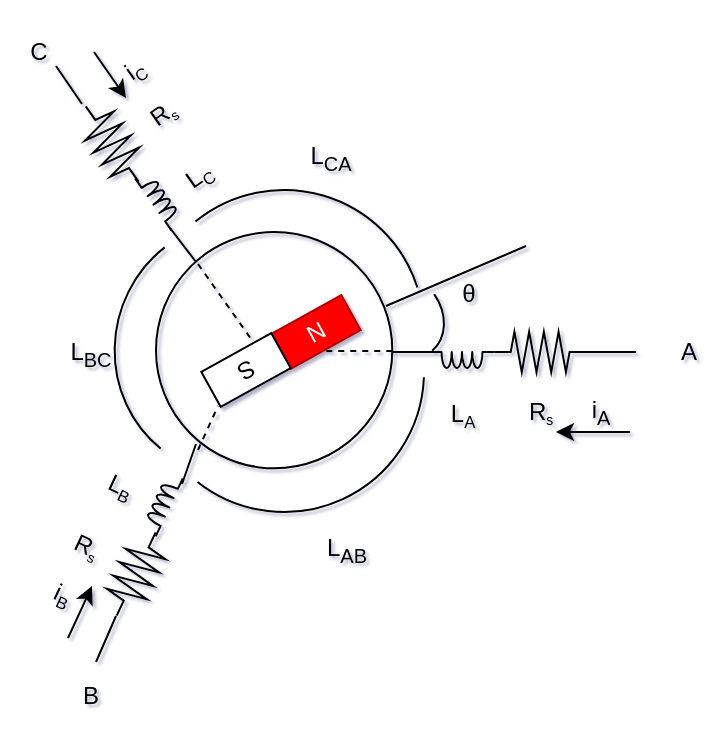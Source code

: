 <mxfile version="26.0.14" pages="4">
  <diagram name="Park 变换等效" id="zyt6ciu9m087F2HnFS1-">
    <mxGraphModel dx="954" dy="558" grid="0" gridSize="10" guides="1" tooltips="1" connect="1" arrows="1" fold="1" page="1" pageScale="1" pageWidth="1169" pageHeight="827" math="0" shadow="1">
      <root>
        <mxCell id="0" />
        <mxCell id="1" parent="0" />
        <mxCell id="AHRMzwFQ7VdDUi4KUTGy-67" value="" style="endArrow=none;dashed=1;html=1;rounded=0;" parent="1" edge="1">
          <mxGeometry width="50" height="50" relative="1" as="geometry">
            <mxPoint x="358.15" y="252.5" as="sourcePoint" />
            <mxPoint x="398.15" y="252.5" as="targetPoint" />
          </mxGeometry>
        </mxCell>
        <mxCell id="AHRMzwFQ7VdDUi4KUTGy-7" value="" style="ellipse;whiteSpace=wrap;html=1;aspect=fixed;fillColor=none;rotation=-270;" parent="1" vertex="1">
          <mxGeometry x="278.998" y="193" width="118.15" height="118.15" as="geometry" />
        </mxCell>
        <mxCell id="AHRMzwFQ7VdDUi4KUTGy-4" value="" style="group;rotation=-210;" parent="1" vertex="1" connectable="0">
          <mxGeometry x="299.998" y="242" width="80.343" height="21.695" as="geometry" />
        </mxCell>
        <mxCell id="AHRMzwFQ7VdDUi4KUTGy-5" value="N" style="rounded=0;whiteSpace=wrap;html=1;fillColor=#FF0000;fontColor=#ffffff;strokeColor=#B20000;rotation=-569;" parent="AHRMzwFQ7VdDUi4KUTGy-4" vertex="1">
          <mxGeometry x="39" y="-9" width="40" height="20" as="geometry" />
        </mxCell>
        <mxCell id="AHRMzwFQ7VdDUi4KUTGy-6" value="S" style="rounded=0;whiteSpace=wrap;html=1;rotation=-569;" parent="AHRMzwFQ7VdDUi4KUTGy-4" vertex="1">
          <mxGeometry x="4" y="10" width="40" height="20" as="geometry" />
        </mxCell>
        <mxCell id="AHRMzwFQ7VdDUi4KUTGy-68" value="" style="endArrow=none;dashed=1;html=1;rounded=0;" parent="AHRMzwFQ7VdDUi4KUTGy-4" edge="1">
          <mxGeometry width="50" height="50" relative="1" as="geometry">
            <mxPoint x="0.002" y="60" as="sourcePoint" />
            <mxPoint x="10.002" y="38" as="targetPoint" />
          </mxGeometry>
        </mxCell>
        <mxCell id="AHRMzwFQ7VdDUi4KUTGy-14" value="" style="group;rotation=-270;" parent="1" vertex="1" connectable="0">
          <mxGeometry x="427.998" y="212" width="60.17" height="121.85" as="geometry" />
        </mxCell>
        <mxCell id="AHRMzwFQ7VdDUi4KUTGy-9" value="" style="endArrow=none;html=1;rounded=0;" parent="AHRMzwFQ7VdDUi4KUTGy-14" edge="1">
          <mxGeometry width="50" height="50" relative="1" as="geometry">
            <mxPoint x="-31" y="41" as="sourcePoint" />
            <mxPoint x="-9" y="41" as="targetPoint" />
          </mxGeometry>
        </mxCell>
        <mxCell id="AHRMzwFQ7VdDUi4KUTGy-11" value="" style="pointerEvents=1;verticalLabelPosition=bottom;shadow=0;dashed=0;align=center;html=1;verticalAlign=top;shape=mxgraph.electrical.inductors.inductor_3;direction=south;rotation=-270;" parent="AHRMzwFQ7VdDUi4KUTGy-14" vertex="1">
          <mxGeometry y="29" width="8" height="32" as="geometry" />
        </mxCell>
        <mxCell id="AHRMzwFQ7VdDUi4KUTGy-12" value="" style="pointerEvents=1;verticalLabelPosition=bottom;shadow=0;dashed=0;align=center;html=1;verticalAlign=top;shape=mxgraph.electrical.resistors.resistor_2;direction=south;rotation=-270;" parent="AHRMzwFQ7VdDUi4KUTGy-14" vertex="1">
          <mxGeometry x="33" y="18" width="20.17" height="46" as="geometry" />
        </mxCell>
        <mxCell id="AHRMzwFQ7VdDUi4KUTGy-13" value="" style="endArrow=none;html=1;rounded=0;" parent="AHRMzwFQ7VdDUi4KUTGy-14" edge="1">
          <mxGeometry width="50" height="50" relative="1" as="geometry">
            <mxPoint x="66" y="41" as="sourcePoint" />
            <mxPoint x="91" y="41" as="targetPoint" />
          </mxGeometry>
        </mxCell>
        <mxCell id="AHRMzwFQ7VdDUi4KUTGy-15" value="R&lt;span style=&quot;font-size: 8.333px;&quot;&gt;&lt;sub&gt;s&lt;/sub&gt;&lt;/span&gt;" style="text;html=1;align=center;verticalAlign=middle;resizable=0;points=[];autosize=1;strokeColor=none;fillColor=none;rotation=0;" parent="AHRMzwFQ7VdDUi4KUTGy-14" vertex="1">
          <mxGeometry x="23" y="56" width="40" height="30" as="geometry" />
        </mxCell>
        <mxCell id="AHRMzwFQ7VdDUi4KUTGy-16" value="L&lt;span style=&quot;font-size: 10px;&quot;&gt;&lt;sub&gt;A&lt;/sub&gt;&lt;/span&gt;" style="text;html=1;align=center;verticalAlign=middle;resizable=0;points=[];autosize=1;strokeColor=none;fillColor=none;rotation=0;" parent="AHRMzwFQ7VdDUi4KUTGy-14" vertex="1">
          <mxGeometry x="-16" y="57" width="40" height="30" as="geometry" />
        </mxCell>
        <mxCell id="AHRMzwFQ7VdDUi4KUTGy-24" value="i&lt;sub&gt;A&lt;/sub&gt;" style="text;html=1;align=center;verticalAlign=middle;resizable=0;points=[];autosize=1;strokeColor=none;fillColor=none;rotation=0;" parent="AHRMzwFQ7VdDUi4KUTGy-14" vertex="1">
          <mxGeometry x="58" y="56" width="30" height="30" as="geometry" />
        </mxCell>
        <mxCell id="AHRMzwFQ7VdDUi4KUTGy-38" value="" style="endArrow=classic;html=1;rounded=0;" parent="AHRMzwFQ7VdDUi4KUTGy-14" edge="1">
          <mxGeometry width="50" height="50" relative="1" as="geometry">
            <mxPoint x="88" y="81" as="sourcePoint" />
            <mxPoint x="51" y="81" as="targetPoint" />
          </mxGeometry>
        </mxCell>
        <mxCell id="AHRMzwFQ7VdDUi4KUTGy-25" value="" style="group;rotation=-155;" parent="1" vertex="1" connectable="0">
          <mxGeometry x="223.998" y="288" width="68.09" height="121.85" as="geometry" />
        </mxCell>
        <mxCell id="AHRMzwFQ7VdDUi4KUTGy-26" value="" style="endArrow=none;html=1;rounded=0;" parent="AHRMzwFQ7VdDUi4KUTGy-25" edge="1">
          <mxGeometry width="50" height="50" relative="1" as="geometry">
            <mxPoint x="75" y="11" as="sourcePoint" />
            <mxPoint x="68" y="31" as="targetPoint" />
          </mxGeometry>
        </mxCell>
        <mxCell id="AHRMzwFQ7VdDUi4KUTGy-27" value="" style="pointerEvents=1;verticalLabelPosition=bottom;shadow=0;dashed=0;align=center;html=1;verticalAlign=top;shape=mxgraph.electrical.inductors.inductor_3;direction=south;rotation=-155;" parent="AHRMzwFQ7VdDUi4KUTGy-25" vertex="1">
          <mxGeometry x="54" y="25" width="8" height="32" as="geometry" />
        </mxCell>
        <mxCell id="AHRMzwFQ7VdDUi4KUTGy-28" value="" style="pointerEvents=1;verticalLabelPosition=bottom;shadow=0;dashed=0;align=center;html=1;verticalAlign=top;shape=mxgraph.electrical.resistors.resistor_2;direction=south;rotation=-155;" parent="AHRMzwFQ7VdDUi4KUTGy-25" vertex="1">
          <mxGeometry x="35" y="53" width="20.17" height="46" as="geometry" />
        </mxCell>
        <mxCell id="AHRMzwFQ7VdDUi4KUTGy-29" value="" style="endArrow=none;html=1;rounded=0;" parent="AHRMzwFQ7VdDUi4KUTGy-25" edge="1">
          <mxGeometry width="50" height="50" relative="1" as="geometry">
            <mxPoint x="35" y="97" as="sourcePoint" />
            <mxPoint x="25" y="120" as="targetPoint" />
          </mxGeometry>
        </mxCell>
        <mxCell id="AHRMzwFQ7VdDUi4KUTGy-32" value="i&lt;span style=&quot;font-size: 10px;&quot;&gt;&lt;sub&gt;B&lt;/sub&gt;&lt;/span&gt;" style="text;html=1;align=center;verticalAlign=middle;resizable=0;points=[];autosize=1;strokeColor=none;fillColor=none;rotation=25;" parent="AHRMzwFQ7VdDUi4KUTGy-25" vertex="1">
          <mxGeometry x="-7" y="71" width="30" height="30" as="geometry" />
        </mxCell>
        <mxCell id="AHRMzwFQ7VdDUi4KUTGy-31" value="L&lt;span style=&quot;font-size: 10px;&quot;&gt;&lt;sub&gt;B&lt;/sub&gt;&lt;/span&gt;" style="text;html=1;align=center;verticalAlign=middle;resizable=0;points=[];autosize=1;strokeColor=none;fillColor=none;rotation=25;" parent="AHRMzwFQ7VdDUi4KUTGy-25" vertex="1">
          <mxGeometry x="17" y="17" width="40" height="30" as="geometry" />
        </mxCell>
        <mxCell id="AHRMzwFQ7VdDUi4KUTGy-30" value="R&lt;span style=&quot;font-size: 8.333px;&quot;&gt;&lt;sub&gt;s&lt;/sub&gt;&lt;/span&gt;" style="text;html=1;align=center;verticalAlign=middle;resizable=0;points=[];autosize=1;strokeColor=none;fillColor=none;rotation=25;" parent="AHRMzwFQ7VdDUi4KUTGy-25" vertex="1">
          <mxGeometry y="47" width="40" height="30" as="geometry" />
        </mxCell>
        <mxCell id="AHRMzwFQ7VdDUi4KUTGy-39" value="" style="endArrow=classic;html=1;rounded=0;" parent="AHRMzwFQ7VdDUi4KUTGy-25" edge="1">
          <mxGeometry width="50" height="50" relative="1" as="geometry">
            <mxPoint x="11" y="108" as="sourcePoint" />
            <mxPoint x="23" y="82" as="targetPoint" />
          </mxGeometry>
        </mxCell>
        <mxCell id="AHRMzwFQ7VdDUi4KUTGy-40" value="" style="group;rotation=-395;" parent="1" vertex="1" connectable="0">
          <mxGeometry x="240.998" y="87" width="70" height="121.85" as="geometry" />
        </mxCell>
        <mxCell id="AHRMzwFQ7VdDUi4KUTGy-41" value="" style="endArrow=none;html=1;rounded=0;" parent="AHRMzwFQ7VdDUi4KUTGy-40" edge="1">
          <mxGeometry width="50" height="50" relative="1" as="geometry">
            <mxPoint x="58" y="121" as="sourcePoint" />
            <mxPoint x="45" y="104" as="targetPoint" />
          </mxGeometry>
        </mxCell>
        <mxCell id="AHRMzwFQ7VdDUi4KUTGy-42" value="" style="pointerEvents=1;verticalLabelPosition=bottom;shadow=0;dashed=0;align=center;html=1;verticalAlign=top;shape=mxgraph.electrical.inductors.inductor_3;direction=south;rotation=-395;" parent="AHRMzwFQ7VdDUi4KUTGy-40" vertex="1">
          <mxGeometry x="36" y="74" width="8" height="32" as="geometry" />
        </mxCell>
        <mxCell id="AHRMzwFQ7VdDUi4KUTGy-43" value="" style="pointerEvents=1;verticalLabelPosition=bottom;shadow=0;dashed=0;align=center;html=1;verticalAlign=top;shape=mxgraph.electrical.resistors.resistor_2;direction=south;rotation=-395;" parent="AHRMzwFQ7VdDUi4KUTGy-40" vertex="1">
          <mxGeometry x="6" y="39" width="20.17" height="46" as="geometry" />
        </mxCell>
        <mxCell id="AHRMzwFQ7VdDUi4KUTGy-44" value="" style="endArrow=none;html=1;rounded=0;" parent="AHRMzwFQ7VdDUi4KUTGy-40" edge="1">
          <mxGeometry width="50" height="50" relative="1" as="geometry">
            <mxPoint x="1" y="42" as="sourcePoint" />
            <mxPoint x="-12" y="23" as="targetPoint" />
          </mxGeometry>
        </mxCell>
        <mxCell id="AHRMzwFQ7VdDUi4KUTGy-45" value="i&lt;span style=&quot;font-size: 10px;&quot;&gt;&lt;sub&gt;C&lt;/sub&gt;&lt;/span&gt;" style="text;html=1;align=center;verticalAlign=middle;resizable=0;points=[];autosize=1;strokeColor=none;fillColor=none;rotation=325;" parent="AHRMzwFQ7VdDUi4KUTGy-40" vertex="1">
          <mxGeometry x="12" y="10" width="30" height="30" as="geometry" />
        </mxCell>
        <mxCell id="AHRMzwFQ7VdDUi4KUTGy-46" value="L&lt;span style=&quot;font-size: 10px;&quot;&gt;&lt;sub&gt;C&lt;/sub&gt;&lt;/span&gt;" style="text;html=1;align=center;verticalAlign=middle;resizable=0;points=[];autosize=1;strokeColor=none;fillColor=none;rotation=325;" parent="AHRMzwFQ7VdDUi4KUTGy-40" vertex="1">
          <mxGeometry x="39" y="63" width="40" height="30" as="geometry" />
        </mxCell>
        <mxCell id="AHRMzwFQ7VdDUi4KUTGy-47" value="R&lt;span style=&quot;font-size: 8.333px;&quot;&gt;&lt;sub&gt;s&lt;/sub&gt;&lt;/span&gt;" style="text;html=1;align=center;verticalAlign=middle;resizable=0;points=[];autosize=1;strokeColor=none;fillColor=none;rotation=325;" parent="AHRMzwFQ7VdDUi4KUTGy-40" vertex="1">
          <mxGeometry x="21" y="32" width="40" height="30" as="geometry" />
        </mxCell>
        <mxCell id="AHRMzwFQ7VdDUi4KUTGy-48" value="" style="endArrow=classic;html=1;rounded=0;" parent="AHRMzwFQ7VdDUi4KUTGy-40" edge="1">
          <mxGeometry width="50" height="50" relative="1" as="geometry">
            <mxPoint x="7" y="16" as="sourcePoint" />
            <mxPoint x="23" y="39" as="targetPoint" />
          </mxGeometry>
        </mxCell>
        <mxCell id="AHRMzwFQ7VdDUi4KUTGy-50" value="" style="verticalLabelPosition=bottom;verticalAlign=top;html=1;shape=mxgraph.basic.arc;startAngle=0.641;endAngle=0.951;rotation=-270;" parent="1" vertex="1">
          <mxGeometry x="272.998" y="172" width="140" height="140" as="geometry" />
        </mxCell>
        <mxCell id="AHRMzwFQ7VdDUi4KUTGy-51" value="L&lt;sub&gt;CA&lt;/sub&gt;" style="text;html=1;align=center;verticalAlign=middle;resizable=0;points=[];autosize=1;strokeColor=none;fillColor=none;rotation=0;" parent="1" vertex="1">
          <mxGeometry x="345.998" y="141" width="40" height="30" as="geometry" />
        </mxCell>
        <mxCell id="AHRMzwFQ7VdDUi4KUTGy-52" value="" style="verticalLabelPosition=bottom;verticalAlign=top;html=1;shape=mxgraph.basic.arc;startAngle=0.506;endAngle=0.856;direction=west;rotation=-270;" parent="1" vertex="1">
          <mxGeometry x="272.998" y="193" width="140" height="140" as="geometry" />
        </mxCell>
        <mxCell id="AHRMzwFQ7VdDUi4KUTGy-53" value="L&lt;sub&gt;AB&lt;/sub&gt;" style="text;html=1;align=center;verticalAlign=middle;resizable=0;points=[];autosize=1;strokeColor=none;fillColor=none;rotation=0;" parent="1" vertex="1">
          <mxGeometry x="353.998" y="337" width="40" height="30" as="geometry" />
        </mxCell>
        <mxCell id="AHRMzwFQ7VdDUi4KUTGy-56" value="" style="verticalLabelPosition=bottom;verticalAlign=top;html=1;shape=mxgraph.basic.arc;startAngle=0.564;endAngle=0.856;direction=north;rotation=-255;" parent="1" vertex="1">
          <mxGeometry x="255.998" y="190" width="127" height="122" as="geometry" />
        </mxCell>
        <mxCell id="AHRMzwFQ7VdDUi4KUTGy-57" value="L&lt;sub&gt;BC&lt;/sub&gt;" style="text;html=1;align=center;verticalAlign=middle;resizable=0;points=[];autosize=1;strokeColor=none;fillColor=none;rotation=0;" parent="1" vertex="1">
          <mxGeometry x="225.998" y="239" width="40" height="30" as="geometry" />
        </mxCell>
        <mxCell id="AHRMzwFQ7VdDUi4KUTGy-60" value="" style="endArrow=none;html=1;rounded=0;" parent="1" edge="1">
          <mxGeometry width="50" height="50" relative="1" as="geometry">
            <mxPoint x="394" y="230" as="sourcePoint" />
            <mxPoint x="464" y="200" as="targetPoint" />
          </mxGeometry>
        </mxCell>
        <mxCell id="AHRMzwFQ7VdDUi4KUTGy-61" value="A" style="text;html=1;align=center;verticalAlign=middle;resizable=0;points=[];autosize=1;strokeColor=none;fillColor=none;" parent="1" vertex="1">
          <mxGeometry x="530" y="237.85" width="30" height="30" as="geometry" />
        </mxCell>
        <mxCell id="AHRMzwFQ7VdDUi4KUTGy-62" value="B" style="text;html=1;align=center;verticalAlign=middle;resizable=0;points=[];autosize=1;strokeColor=none;fillColor=none;" parent="1" vertex="1">
          <mxGeometry x="231" y="409.85" width="30" height="30" as="geometry" />
        </mxCell>
        <mxCell id="AHRMzwFQ7VdDUi4KUTGy-63" value="C" style="text;html=1;align=center;verticalAlign=middle;resizable=0;points=[];autosize=1;strokeColor=none;fillColor=none;" parent="1" vertex="1">
          <mxGeometry x="205" y="88" width="30" height="30" as="geometry" />
        </mxCell>
        <mxCell id="AHRMzwFQ7VdDUi4KUTGy-64" value="" style="verticalLabelPosition=bottom;verticalAlign=top;html=1;shape=mxgraph.basic.arc;startAngle=0.786;endAngle=0.01;rotation=135;" parent="1" vertex="1">
          <mxGeometry x="380.34" y="208.85" width="40" height="50" as="geometry" />
        </mxCell>
        <mxCell id="AHRMzwFQ7VdDUi4KUTGy-65" value="θ" style="text;html=1;align=center;verticalAlign=middle;resizable=0;points=[];autosize=1;strokeColor=none;fillColor=none;" parent="1" vertex="1">
          <mxGeometry x="420.34" y="209" width="30" height="30" as="geometry" />
        </mxCell>
        <mxCell id="AHRMzwFQ7VdDUi4KUTGy-66" value="" style="endArrow=none;dashed=1;html=1;rounded=0;entryX=0.25;entryY=1;entryDx=0;entryDy=0;" parent="1" target="AHRMzwFQ7VdDUi4KUTGy-6" edge="1">
          <mxGeometry width="50" height="50" relative="1" as="geometry">
            <mxPoint x="300" y="209" as="sourcePoint" />
            <mxPoint x="330" y="260.15" as="targetPoint" />
          </mxGeometry>
        </mxCell>
      </root>
    </mxGraphModel>
  </diagram>
  <diagram id="nRit39fkX19x2LGWVyS7" name="Clark 变换等效">
    <mxGraphModel dx="954" dy="558" grid="1" gridSize="10" guides="1" tooltips="1" connect="1" arrows="1" fold="1" page="1" pageScale="1" pageWidth="1169" pageHeight="827" math="0" shadow="0">
      <root>
        <mxCell id="0" />
        <mxCell id="1" parent="0" />
        <mxCell id="oewvCl2w5deTHQBmxGJI-50" value="" style="ellipse;whiteSpace=wrap;html=1;aspect=fixed;fillColor=none;dashed=1;" vertex="1" parent="1">
          <mxGeometry x="640" y="125.85" width="160" height="160" as="geometry" />
        </mxCell>
        <mxCell id="oewvCl2w5deTHQBmxGJI-11" value="" style="endArrow=classic;html=1;rounded=0;" edge="1" parent="1">
          <mxGeometry width="50" height="50" relative="1" as="geometry">
            <mxPoint x="280" y="570" as="sourcePoint" />
            <mxPoint x="325" y="520" as="targetPoint" />
          </mxGeometry>
        </mxCell>
        <mxCell id="AiJP3578d_7ATA-n6qzG-1" value="" style="group;rotation=0;" vertex="1" connectable="0" parent="1">
          <mxGeometry x="259.998" y="80" width="70" height="121.85" as="geometry" />
        </mxCell>
        <mxCell id="AiJP3578d_7ATA-n6qzG-2" value="" style="endArrow=none;html=1;rounded=0;" edge="1" parent="AiJP3578d_7ATA-n6qzG-1">
          <mxGeometry width="50" height="50" relative="1" as="geometry">
            <mxPoint x="19" y="123" as="sourcePoint" />
            <mxPoint x="18" y="102" as="targetPoint" />
          </mxGeometry>
        </mxCell>
        <mxCell id="AiJP3578d_7ATA-n6qzG-3" value="" style="pointerEvents=1;verticalLabelPosition=bottom;shadow=0;dashed=0;align=center;html=1;verticalAlign=top;shape=mxgraph.electrical.inductors.inductor_3;direction=south;rotation=0;" vertex="1" parent="AiJP3578d_7ATA-n6qzG-1">
          <mxGeometry x="18" y="72" width="8" height="32" as="geometry" />
        </mxCell>
        <mxCell id="AiJP3578d_7ATA-n6qzG-4" value="" style="pointerEvents=1;verticalLabelPosition=bottom;shadow=0;dashed=0;align=center;html=1;verticalAlign=top;shape=mxgraph.electrical.resistors.resistor_2;direction=south;rotation=0;" vertex="1" parent="AiJP3578d_7ATA-n6qzG-1">
          <mxGeometry x="9" y="28" width="20.17" height="46" as="geometry" />
        </mxCell>
        <mxCell id="AiJP3578d_7ATA-n6qzG-5" value="" style="endArrow=none;html=1;rounded=0;" edge="1" parent="AiJP3578d_7ATA-n6qzG-1">
          <mxGeometry width="50" height="50" relative="1" as="geometry">
            <mxPoint x="19" y="29" as="sourcePoint" />
            <mxPoint x="19" y="6" as="targetPoint" />
          </mxGeometry>
        </mxCell>
        <mxCell id="AiJP3578d_7ATA-n6qzG-6" value="i&lt;span style=&quot;font-size: 10px;&quot;&gt;&lt;sub&gt;q&lt;/sub&gt;&lt;/span&gt;" style="text;html=1;align=center;verticalAlign=middle;resizable=0;points=[];autosize=1;strokeColor=none;fillColor=none;rotation=720;" vertex="1" parent="AiJP3578d_7ATA-n6qzG-1">
          <mxGeometry x="34" y="12" width="30" height="30" as="geometry" />
        </mxCell>
        <mxCell id="AiJP3578d_7ATA-n6qzG-7" value="L&lt;span style=&quot;font-size: 10px;&quot;&gt;&lt;sub&gt;q&lt;/sub&gt;&lt;/span&gt;" style="text;html=1;align=center;verticalAlign=middle;resizable=0;points=[];autosize=1;strokeColor=none;fillColor=none;rotation=720;" vertex="1" parent="AiJP3578d_7ATA-n6qzG-1">
          <mxGeometry x="30" y="74" width="30" height="30" as="geometry" />
        </mxCell>
        <mxCell id="AiJP3578d_7ATA-n6qzG-8" value="R&lt;span style=&quot;font-size: 8.333px;&quot;&gt;&lt;sub&gt;s&lt;/sub&gt;&lt;/span&gt;" style="text;html=1;align=center;verticalAlign=middle;resizable=0;points=[];autosize=1;strokeColor=none;fillColor=none;rotation=720;" vertex="1" parent="AiJP3578d_7ATA-n6qzG-1">
          <mxGeometry x="28" y="38" width="40" height="30" as="geometry" />
        </mxCell>
        <mxCell id="AiJP3578d_7ATA-n6qzG-9" value="" style="endArrow=classic;html=1;rounded=0;" edge="1" parent="AiJP3578d_7ATA-n6qzG-1">
          <mxGeometry width="50" height="50" relative="1" as="geometry">
            <mxPoint x="38" y="8" as="sourcePoint" />
            <mxPoint x="38" y="36" as="targetPoint" />
          </mxGeometry>
        </mxCell>
        <mxCell id="AiJP3578d_7ATA-n6qzG-10" value="" style="ellipse;whiteSpace=wrap;html=1;aspect=fixed;" vertex="1" parent="1">
          <mxGeometry x="239" y="202" width="80" height="80" as="geometry" />
        </mxCell>
        <mxCell id="AiJP3578d_7ATA-n6qzG-11" value="" style="group;rotation=90;" vertex="1" connectable="0" parent="1">
          <mxGeometry x="250.85" y="230.85" width="70.34" height="20" as="geometry" />
        </mxCell>
        <mxCell id="AiJP3578d_7ATA-n6qzG-12" value="N" style="rounded=0;whiteSpace=wrap;html=1;fillColor=#FF0000;fontColor=#ffffff;strokeColor=#B20000;rotation=-269;" vertex="1" parent="AiJP3578d_7ATA-n6qzG-11">
          <mxGeometry x="12.257" y="-16.828" width="35.02" height="18.437" as="geometry" />
        </mxCell>
        <mxCell id="AiJP3578d_7ATA-n6qzG-13" value="S" style="rounded=0;whiteSpace=wrap;html=1;rotation=-269;" vertex="1" parent="AiJP3578d_7ATA-n6qzG-11">
          <mxGeometry x="11.381" y="19.047" width="35.02" height="18.437" as="geometry" />
        </mxCell>
        <mxCell id="AiJP3578d_7ATA-n6qzG-14" value="" style="group;rotation=90;" vertex="1" connectable="0" parent="1">
          <mxGeometry x="346.998" y="196" width="84" height="121.85" as="geometry" />
        </mxCell>
        <mxCell id="AiJP3578d_7ATA-n6qzG-15" value="" style="endArrow=none;html=1;rounded=0;" edge="1" parent="AiJP3578d_7ATA-n6qzG-14">
          <mxGeometry width="50" height="50" relative="1" as="geometry">
            <mxPoint x="-27" y="45" as="sourcePoint" />
            <mxPoint x="-6" y="44" as="targetPoint" />
          </mxGeometry>
        </mxCell>
        <mxCell id="AiJP3578d_7ATA-n6qzG-16" value="" style="pointerEvents=1;verticalLabelPosition=bottom;shadow=0;dashed=0;align=center;html=1;verticalAlign=top;shape=mxgraph.electrical.inductors.inductor_3;direction=south;rotation=90;" vertex="1" parent="AiJP3578d_7ATA-n6qzG-14">
          <mxGeometry x="4" y="32" width="8" height="32" as="geometry" />
        </mxCell>
        <mxCell id="AiJP3578d_7ATA-n6qzG-17" value="" style="pointerEvents=1;verticalLabelPosition=bottom;shadow=0;dashed=0;align=center;html=1;verticalAlign=top;shape=mxgraph.electrical.resistors.resistor_2;direction=south;rotation=90;" vertex="1" parent="AiJP3578d_7ATA-n6qzG-14">
          <mxGeometry x="35" y="22" width="20.17" height="46" as="geometry" />
        </mxCell>
        <mxCell id="AiJP3578d_7ATA-n6qzG-18" value="" style="endArrow=none;html=1;rounded=0;" edge="1" parent="AiJP3578d_7ATA-n6qzG-14">
          <mxGeometry width="50" height="50" relative="1" as="geometry">
            <mxPoint x="66" y="45" as="sourcePoint" />
            <mxPoint x="89" y="45" as="targetPoint" />
          </mxGeometry>
        </mxCell>
        <mxCell id="AiJP3578d_7ATA-n6qzG-19" value="i&lt;span style=&quot;font-size: 10px;&quot;&gt;&lt;sub&gt;d&lt;/sub&gt;&lt;/span&gt;" style="text;html=1;align=center;verticalAlign=middle;resizable=0;points=[];autosize=1;strokeColor=none;fillColor=none;rotation=0;" vertex="1" parent="AiJP3578d_7ATA-n6qzG-14">
          <mxGeometry x="54" y="60" width="30" height="30" as="geometry" />
        </mxCell>
        <mxCell id="AiJP3578d_7ATA-n6qzG-20" value="L&lt;span style=&quot;font-size: 10px;&quot;&gt;&lt;sub&gt;d&lt;/sub&gt;&lt;/span&gt;" style="text;html=1;align=center;verticalAlign=middle;resizable=0;points=[];autosize=1;strokeColor=none;fillColor=none;rotation=0;" vertex="1" parent="AiJP3578d_7ATA-n6qzG-14">
          <mxGeometry x="-7" y="56" width="30" height="30" as="geometry" />
        </mxCell>
        <mxCell id="AiJP3578d_7ATA-n6qzG-21" value="R&lt;span style=&quot;font-size: 8.333px;&quot;&gt;&lt;sub&gt;s&lt;/sub&gt;&lt;/span&gt;" style="text;html=1;align=center;verticalAlign=middle;resizable=0;points=[];autosize=1;strokeColor=none;fillColor=none;rotation=0;" vertex="1" parent="AiJP3578d_7ATA-n6qzG-14">
          <mxGeometry x="23" y="59" width="40" height="30" as="geometry" />
        </mxCell>
        <mxCell id="AiJP3578d_7ATA-n6qzG-22" value="" style="endArrow=classic;html=1;rounded=0;" edge="1" parent="AiJP3578d_7ATA-n6qzG-14">
          <mxGeometry width="50" height="50" relative="1" as="geometry">
            <mxPoint x="65.002" y="61" as="sourcePoint" />
            <mxPoint x="89" y="61" as="targetPoint" />
          </mxGeometry>
        </mxCell>
        <mxCell id="AiJP3578d_7ATA-n6qzG-24" value="d轴" style="text;html=1;align=center;verticalAlign=middle;resizable=0;points=[];autosize=1;strokeColor=none;fillColor=none;" vertex="1" parent="1">
          <mxGeometry x="440" y="227" width="40" height="30" as="geometry" />
        </mxCell>
        <mxCell id="AiJP3578d_7ATA-n6qzG-25" value="q轴" style="text;html=1;align=center;verticalAlign=middle;resizable=0;points=[];autosize=1;strokeColor=none;fillColor=none;" vertex="1" parent="1">
          <mxGeometry x="259" y="50" width="40" height="30" as="geometry" />
        </mxCell>
        <mxCell id="oewvCl2w5deTHQBmxGJI-13" style="edgeStyle=orthogonalEdgeStyle;rounded=0;orthogonalLoop=1;jettySize=auto;html=1;exitX=0;exitY=0.5;exitDx=0;exitDy=0;exitPerimeter=0;entryX=1;entryY=0.5;entryDx=0;entryDy=0;endArrow=none;startFill=0;" edge="1" parent="1" source="oewvCl2w5deTHQBmxGJI-1" target="oewvCl2w5deTHQBmxGJI-12">
          <mxGeometry relative="1" as="geometry" />
        </mxCell>
        <mxCell id="oewvCl2w5deTHQBmxGJI-1" value="" style="pointerEvents=1;verticalLabelPosition=bottom;shadow=0;dashed=0;align=center;html=1;verticalAlign=top;shape=mxgraph.electrical.resistors.resistor_2;" vertex="1" parent="1">
          <mxGeometry x="120" y="450" width="80" height="10" as="geometry" />
        </mxCell>
        <mxCell id="oewvCl2w5deTHQBmxGJI-2" value="R&lt;sub&gt;s&lt;/sub&gt;" style="text;html=1;align=center;verticalAlign=middle;resizable=0;points=[];autosize=1;strokeColor=none;fillColor=none;" vertex="1" parent="1">
          <mxGeometry x="140" y="420" width="40" height="30" as="geometry" />
        </mxCell>
        <mxCell id="oewvCl2w5deTHQBmxGJI-4" value="" style="pointerEvents=1;verticalLabelPosition=bottom;shadow=0;dashed=0;align=center;html=1;verticalAlign=top;shape=mxgraph.electrical.inductors.inductor_5;" vertex="1" parent="1">
          <mxGeometry x="200" y="446" width="100" height="14" as="geometry" />
        </mxCell>
        <mxCell id="oewvCl2w5deTHQBmxGJI-5" value="L&lt;sub&gt;d&lt;/sub&gt;" style="text;html=1;align=center;verticalAlign=middle;resizable=0;points=[];autosize=1;strokeColor=none;fillColor=none;" vertex="1" parent="1">
          <mxGeometry x="230" y="420" width="40" height="30" as="geometry" />
        </mxCell>
        <mxCell id="oewvCl2w5deTHQBmxGJI-6" value="" style="endArrow=classic;html=1;rounded=0;" edge="1" parent="1">
          <mxGeometry width="50" height="50" relative="1" as="geometry">
            <mxPoint x="220" y="480" as="sourcePoint" />
            <mxPoint x="180" y="480" as="targetPoint" />
          </mxGeometry>
        </mxCell>
        <mxCell id="oewvCl2w5deTHQBmxGJI-7" value="&lt;sub&gt;&lt;span style=&quot;font-size: 12px;&quot;&gt;I&lt;/span&gt;d&lt;/sub&gt;" style="text;html=1;align=center;verticalAlign=middle;resizable=0;points=[];autosize=1;strokeColor=none;fillColor=none;" vertex="1" parent="1">
          <mxGeometry x="190" y="480" width="30" height="30" as="geometry" />
        </mxCell>
        <mxCell id="oewvCl2w5deTHQBmxGJI-15" style="edgeStyle=orthogonalEdgeStyle;rounded=0;orthogonalLoop=1;jettySize=auto;html=1;exitX=0.58;exitY=0.135;exitDx=0;exitDy=0;exitPerimeter=0;entryX=1;entryY=0.5;entryDx=0;entryDy=0;endArrow=none;startFill=0;" edge="1" parent="1" source="oewvCl2w5deTHQBmxGJI-8" target="oewvCl2w5deTHQBmxGJI-14">
          <mxGeometry relative="1" as="geometry">
            <Array as="points">
              <mxPoint x="301" y="594" />
            </Array>
          </mxGeometry>
        </mxCell>
        <mxCell id="oewvCl2w5deTHQBmxGJI-8" value="" style="pointerEvents=1;verticalLabelPosition=bottom;shadow=0;dashed=0;align=center;html=1;verticalAlign=top;shape=mxgraph.electrical.signal_sources.dc_source_1;direction=west;" vertex="1" parent="1">
          <mxGeometry x="280" y="526" width="50" height="50" as="geometry" />
        </mxCell>
        <mxCell id="oewvCl2w5deTHQBmxGJI-9" style="edgeStyle=orthogonalEdgeStyle;rounded=0;orthogonalLoop=1;jettySize=auto;html=1;exitX=1;exitY=0.645;exitDx=0;exitDy=0;exitPerimeter=0;entryX=0.58;entryY=0.935;entryDx=0;entryDy=0;entryPerimeter=0;endArrow=none;startFill=0;" edge="1" parent="1" source="oewvCl2w5deTHQBmxGJI-4" target="oewvCl2w5deTHQBmxGJI-8">
          <mxGeometry relative="1" as="geometry">
            <Array as="points">
              <mxPoint x="301" y="455" />
            </Array>
          </mxGeometry>
        </mxCell>
        <mxCell id="oewvCl2w5deTHQBmxGJI-12" value="" style="ellipse;whiteSpace=wrap;html=1;aspect=fixed;" vertex="1" parent="1">
          <mxGeometry x="90" y="450" width="10" height="10" as="geometry" />
        </mxCell>
        <mxCell id="oewvCl2w5deTHQBmxGJI-14" value="" style="ellipse;whiteSpace=wrap;html=1;aspect=fixed;" vertex="1" parent="1">
          <mxGeometry x="91" y="589" width="10" height="10" as="geometry" />
        </mxCell>
        <mxCell id="oewvCl2w5deTHQBmxGJI-16" value="" style="endArrow=classic;html=1;rounded=0;" edge="1" parent="1">
          <mxGeometry width="50" height="50" relative="1" as="geometry">
            <mxPoint x="95.5" y="570" as="sourcePoint" />
            <mxPoint x="95.5" y="470" as="targetPoint" />
          </mxGeometry>
        </mxCell>
        <mxCell id="oewvCl2w5deTHQBmxGJI-17" value="U&lt;sub&gt;d&lt;/sub&gt;" style="text;html=1;align=center;verticalAlign=middle;resizable=0;points=[];autosize=1;strokeColor=none;fillColor=none;" vertex="1" parent="1">
          <mxGeometry x="50" y="496" width="40" height="30" as="geometry" />
        </mxCell>
        <mxCell id="oewvCl2w5deTHQBmxGJI-18" value="-L&lt;sub&gt;q&lt;/sub&gt;I&lt;sub&gt;q&lt;/sub&gt;ω&lt;sub&gt;e&lt;/sub&gt;" style="text;html=1;align=center;verticalAlign=middle;resizable=0;points=[];autosize=1;strokeColor=none;fillColor=none;" vertex="1" parent="1">
          <mxGeometry x="340" y="528" width="60" height="30" as="geometry" />
        </mxCell>
        <mxCell id="oewvCl2w5deTHQBmxGJI-19" value="" style="endArrow=classic;html=1;rounded=0;" edge="1" parent="1">
          <mxGeometry width="50" height="50" relative="1" as="geometry">
            <mxPoint x="669" y="586" as="sourcePoint" />
            <mxPoint x="714" y="536" as="targetPoint" />
          </mxGeometry>
        </mxCell>
        <mxCell id="oewvCl2w5deTHQBmxGJI-20" style="edgeStyle=orthogonalEdgeStyle;rounded=0;orthogonalLoop=1;jettySize=auto;html=1;exitX=0;exitY=0.5;exitDx=0;exitDy=0;exitPerimeter=0;entryX=1;entryY=0.5;entryDx=0;entryDy=0;endArrow=none;startFill=0;" edge="1" parent="1" source="oewvCl2w5deTHQBmxGJI-21" target="oewvCl2w5deTHQBmxGJI-28">
          <mxGeometry relative="1" as="geometry" />
        </mxCell>
        <mxCell id="oewvCl2w5deTHQBmxGJI-21" value="" style="pointerEvents=1;verticalLabelPosition=bottom;shadow=0;dashed=0;align=center;html=1;verticalAlign=top;shape=mxgraph.electrical.resistors.resistor_2;" vertex="1" parent="1">
          <mxGeometry x="509" y="450" width="80" height="10" as="geometry" />
        </mxCell>
        <mxCell id="oewvCl2w5deTHQBmxGJI-22" value="" style="pointerEvents=1;verticalLabelPosition=bottom;shadow=0;dashed=0;align=center;html=1;verticalAlign=top;shape=mxgraph.electrical.inductors.inductor_5;" vertex="1" parent="1">
          <mxGeometry x="589" y="446" width="100" height="14" as="geometry" />
        </mxCell>
        <mxCell id="oewvCl2w5deTHQBmxGJI-23" value="" style="endArrow=classic;html=1;rounded=0;" edge="1" parent="1">
          <mxGeometry width="50" height="50" relative="1" as="geometry">
            <mxPoint x="609" y="480" as="sourcePoint" />
            <mxPoint x="569" y="480" as="targetPoint" />
          </mxGeometry>
        </mxCell>
        <mxCell id="oewvCl2w5deTHQBmxGJI-24" value="&lt;span style=&quot;font-size: 12px;&quot;&gt;&lt;sub&gt;Iq&lt;/sub&gt;&lt;/span&gt;" style="text;html=1;align=center;verticalAlign=middle;resizable=0;points=[];autosize=1;strokeColor=none;fillColor=none;" vertex="1" parent="1">
          <mxGeometry x="579" y="480" width="30" height="30" as="geometry" />
        </mxCell>
        <mxCell id="oewvCl2w5deTHQBmxGJI-25" style="edgeStyle=orthogonalEdgeStyle;rounded=0;orthogonalLoop=1;jettySize=auto;html=1;exitX=0.58;exitY=0.135;exitDx=0;exitDy=0;exitPerimeter=0;entryX=1;entryY=0.5;entryDx=0;entryDy=0;endArrow=none;startFill=0;" edge="1" parent="1" source="oewvCl2w5deTHQBmxGJI-26" target="oewvCl2w5deTHQBmxGJI-29">
          <mxGeometry relative="1" as="geometry">
            <Array as="points">
              <mxPoint x="690" y="594" />
            </Array>
          </mxGeometry>
        </mxCell>
        <mxCell id="oewvCl2w5deTHQBmxGJI-26" value="" style="pointerEvents=1;verticalLabelPosition=bottom;shadow=0;dashed=0;align=center;html=1;verticalAlign=top;shape=mxgraph.electrical.signal_sources.dc_source_1;direction=west;" vertex="1" parent="1">
          <mxGeometry x="669" y="533" width="50" height="50" as="geometry" />
        </mxCell>
        <mxCell id="oewvCl2w5deTHQBmxGJI-28" value="" style="ellipse;whiteSpace=wrap;html=1;aspect=fixed;" vertex="1" parent="1">
          <mxGeometry x="479" y="450" width="10" height="10" as="geometry" />
        </mxCell>
        <mxCell id="oewvCl2w5deTHQBmxGJI-29" value="" style="ellipse;whiteSpace=wrap;html=1;aspect=fixed;" vertex="1" parent="1">
          <mxGeometry x="480" y="589" width="10" height="10" as="geometry" />
        </mxCell>
        <mxCell id="oewvCl2w5deTHQBmxGJI-30" value="" style="endArrow=classic;html=1;rounded=0;" edge="1" parent="1">
          <mxGeometry width="50" height="50" relative="1" as="geometry">
            <mxPoint x="485" y="470" as="sourcePoint" />
            <mxPoint x="484.5" y="580" as="targetPoint" />
          </mxGeometry>
        </mxCell>
        <mxCell id="oewvCl2w5deTHQBmxGJI-31" value="U&lt;sub&gt;q&lt;/sub&gt;" style="text;html=1;align=center;verticalAlign=middle;resizable=0;points=[];autosize=1;strokeColor=none;fillColor=none;" vertex="1" parent="1">
          <mxGeometry x="439" y="496" width="40" height="30" as="geometry" />
        </mxCell>
        <mxCell id="oewvCl2w5deTHQBmxGJI-32" value="L&lt;sub&gt;d&lt;/sub&gt;I&lt;sub&gt;d&lt;/sub&gt;ω&lt;sub&gt;e&lt;/sub&gt;" style="text;html=1;align=center;verticalAlign=middle;resizable=0;points=[];autosize=1;strokeColor=none;fillColor=none;" vertex="1" parent="1">
          <mxGeometry x="722" y="547" width="54" height="28" as="geometry" />
        </mxCell>
        <mxCell id="oewvCl2w5deTHQBmxGJI-33" value="R&lt;sub&gt;s&lt;/sub&gt;" style="text;html=1;align=center;verticalAlign=middle;resizable=0;points=[];autosize=1;strokeColor=none;fillColor=none;" vertex="1" parent="1">
          <mxGeometry x="520" y="418" width="40" height="30" as="geometry" />
        </mxCell>
        <mxCell id="oewvCl2w5deTHQBmxGJI-34" value="L&lt;span style=&quot;font-size: 10px;&quot;&gt;q&lt;/span&gt;" style="text;html=1;align=center;verticalAlign=middle;resizable=0;points=[];autosize=1;strokeColor=none;fillColor=none;" vertex="1" parent="1">
          <mxGeometry x="619" y="410" width="40" height="30" as="geometry" />
        </mxCell>
        <mxCell id="oewvCl2w5deTHQBmxGJI-35" value="" style="pointerEvents=1;verticalLabelPosition=bottom;shadow=0;dashed=0;align=center;html=1;verticalAlign=top;shape=mxgraph.electrical.signal_sources.dc_source_1;direction=east;" vertex="1" parent="1">
          <mxGeometry x="669" y="470" width="50" height="50" as="geometry" />
        </mxCell>
        <mxCell id="oewvCl2w5deTHQBmxGJI-36" value="" style="endArrow=classic;html=1;rounded=0;" edge="1" parent="1">
          <mxGeometry width="50" height="50" relative="1" as="geometry">
            <mxPoint x="670" y="523" as="sourcePoint" />
            <mxPoint x="715" y="473" as="targetPoint" />
          </mxGeometry>
        </mxCell>
        <mxCell id="oewvCl2w5deTHQBmxGJI-40" style="edgeStyle=orthogonalEdgeStyle;rounded=0;orthogonalLoop=1;jettySize=auto;html=1;exitX=1;exitY=0.645;exitDx=0;exitDy=0;exitPerimeter=0;entryX=0.58;entryY=0.135;entryDx=0;entryDy=0;entryPerimeter=0;endArrow=none;startFill=0;" edge="1" parent="1" source="oewvCl2w5deTHQBmxGJI-22" target="oewvCl2w5deTHQBmxGJI-35">
          <mxGeometry relative="1" as="geometry" />
        </mxCell>
        <mxCell id="oewvCl2w5deTHQBmxGJI-41" style="edgeStyle=orthogonalEdgeStyle;rounded=0;orthogonalLoop=1;jettySize=auto;html=1;exitX=0.58;exitY=0.935;exitDx=0;exitDy=0;exitPerimeter=0;entryX=0.44;entryY=0.88;entryDx=0;entryDy=0;entryPerimeter=0;endArrow=none;startFill=0;" edge="1" parent="1" source="oewvCl2w5deTHQBmxGJI-35" target="oewvCl2w5deTHQBmxGJI-26">
          <mxGeometry relative="1" as="geometry" />
        </mxCell>
        <mxCell id="oewvCl2w5deTHQBmxGJI-42" value="当p&lt;span style=&quot;font-size: 10px;&quot;&gt;&lt;sub&gt;n&lt;/sub&gt;ω&lt;sub&gt;r &lt;/sub&gt;=&lt;sub&gt; &lt;/sub&gt;ω&lt;sub&gt;e时&lt;/sub&gt;&lt;/span&gt;&lt;div&gt;&lt;span style=&quot;font-size: 10px;&quot;&gt;感应电动势 = K&lt;sub&gt;E&lt;/sub&gt;ω&lt;sub&gt;e&lt;/sub&gt;&amp;nbsp;&lt;/span&gt;&lt;/div&gt;" style="text;html=1;align=center;verticalAlign=middle;resizable=0;points=[];autosize=1;strokeColor=none;fillColor=none;" vertex="1" parent="1">
          <mxGeometry x="730" y="470" width="110" height="50" as="geometry" />
        </mxCell>
        <mxCell id="oewvCl2w5deTHQBmxGJI-43" value="d轴等效电路" style="text;html=1;align=center;verticalAlign=middle;resizable=0;points=[];autosize=1;strokeColor=none;fillColor=none;" vertex="1" parent="1">
          <mxGeometry x="150" y="610" width="90" height="30" as="geometry" />
        </mxCell>
        <mxCell id="oewvCl2w5deTHQBmxGJI-44" value="q 轴等效电路" style="text;html=1;align=center;verticalAlign=middle;resizable=0;points=[];autosize=1;strokeColor=none;fillColor=none;" vertex="1" parent="1">
          <mxGeometry x="569" y="610" width="90" height="30" as="geometry" />
        </mxCell>
        <mxCell id="oewvCl2w5deTHQBmxGJI-46" value="" style="endArrow=classic;html=1;rounded=0;strokeWidth=2;" edge="1" parent="1">
          <mxGeometry width="50" height="50" relative="1" as="geometry">
            <mxPoint x="721" y="206" as="sourcePoint" />
            <mxPoint x="720" y="85" as="targetPoint" />
          </mxGeometry>
        </mxCell>
        <mxCell id="oewvCl2w5deTHQBmxGJI-48" value="&lt;b&gt;α&lt;/b&gt;" style="text;html=1;align=center;verticalAlign=middle;resizable=0;points=[];autosize=1;strokeColor=none;fillColor=none;" vertex="1" parent="1">
          <mxGeometry x="840" y="195.85" width="30" height="30" as="geometry" />
        </mxCell>
        <mxCell id="oewvCl2w5deTHQBmxGJI-49" value="&lt;b&gt;β&lt;/b&gt;" style="text;html=1;align=center;verticalAlign=middle;resizable=0;points=[];autosize=1;strokeColor=none;fillColor=none;" vertex="1" parent="1">
          <mxGeometry x="695" y="43" width="30" height="30" as="geometry" />
        </mxCell>
        <mxCell id="oewvCl2w5deTHQBmxGJI-51" value="" style="endArrow=classic;html=1;rounded=0;strokeWidth=2;" edge="1" parent="1" target="oewvCl2w5deTHQBmxGJI-50">
          <mxGeometry width="50" height="50" relative="1" as="geometry">
            <mxPoint x="720" y="205" as="sourcePoint" />
            <mxPoint x="840" y="205" as="targetPoint" />
          </mxGeometry>
        </mxCell>
        <mxCell id="oewvCl2w5deTHQBmxGJI-45" value="" style="endArrow=classic;html=1;rounded=0;strokeWidth=2;" edge="1" parent="1">
          <mxGeometry width="50" height="50" relative="1" as="geometry">
            <mxPoint x="720" y="205.35" as="sourcePoint" />
            <mxPoint x="840" y="205.35" as="targetPoint" />
          </mxGeometry>
        </mxCell>
        <mxCell id="oewvCl2w5deTHQBmxGJI-53" value="" style="endArrow=classic;html=1;rounded=0;entryX=0.756;entryY=0.07;entryDx=0;entryDy=0;entryPerimeter=0;strokeWidth=2;fillColor=#d5e8d4;strokeColor=#82b366;" edge="1" parent="1" target="oewvCl2w5deTHQBmxGJI-50">
          <mxGeometry width="50" height="50" relative="1" as="geometry">
            <mxPoint x="720" y="205" as="sourcePoint" />
            <mxPoint x="770" y="155" as="targetPoint" />
          </mxGeometry>
        </mxCell>
        <mxCell id="oewvCl2w5deTHQBmxGJI-54" value="&lt;b&gt;&lt;font style=&quot;color: rgb(151, 208, 119);&quot;&gt;u&lt;sub&gt;δ&lt;/sub&gt;&lt;/font&gt;&lt;/b&gt;" style="text;html=1;align=center;verticalAlign=middle;resizable=0;points=[];autosize=1;strokeColor=none;fillColor=none;" vertex="1" parent="1">
          <mxGeometry x="755" y="104" width="31" height="28" as="geometry" />
        </mxCell>
        <mxCell id="oewvCl2w5deTHQBmxGJI-55" value="" style="endArrow=classic;html=1;rounded=0;strokeWidth=2;fillColor=#e51400;strokeColor=#FF0000;" edge="1" parent="1">
          <mxGeometry width="50" height="50" relative="1" as="geometry">
            <mxPoint x="720" y="205" as="sourcePoint" />
            <mxPoint x="840" y="125" as="targetPoint" />
          </mxGeometry>
        </mxCell>
        <mxCell id="oewvCl2w5deTHQBmxGJI-56" value="&lt;b&gt;d&lt;/b&gt;" style="text;html=1;align=center;verticalAlign=middle;resizable=0;points=[];autosize=1;strokeColor=none;fillColor=none;" vertex="1" parent="1">
          <mxGeometry x="835" y="113" width="30" height="30" as="geometry" />
        </mxCell>
        <mxCell id="oewvCl2w5deTHQBmxGJI-57" value="" style="endArrow=none;dashed=1;html=1;rounded=0;fillColor=#60a917;strokeColor=#2D7600;" edge="1" parent="1">
          <mxGeometry width="50" height="50" relative="1" as="geometry">
            <mxPoint x="760" y="203" as="sourcePoint" />
            <mxPoint x="760" y="133" as="targetPoint" />
          </mxGeometry>
        </mxCell>
        <mxCell id="oewvCl2w5deTHQBmxGJI-58" value="" style="endArrow=classic;html=1;rounded=0;" edge="1" parent="1">
          <mxGeometry width="50" height="50" relative="1" as="geometry">
            <mxPoint x="725" y="205.35" as="sourcePoint" />
            <mxPoint x="765" y="205.35" as="targetPoint" />
          </mxGeometry>
        </mxCell>
        <mxCell id="oewvCl2w5deTHQBmxGJI-59" value="u&lt;sub&gt;α&lt;/sub&gt;" style="text;html=1;align=center;verticalAlign=middle;resizable=0;points=[];autosize=1;strokeColor=none;fillColor=none;" vertex="1" parent="1">
          <mxGeometry x="729" y="195.85" width="40" height="30" as="geometry" />
        </mxCell>
        <mxCell id="oewvCl2w5deTHQBmxGJI-60" value="" style="endArrow=none;dashed=1;html=1;rounded=0;fillColor=#60a917;strokeColor=#2D7600;" edge="1" parent="1">
          <mxGeometry width="50" height="50" relative="1" as="geometry">
            <mxPoint x="722" y="137" as="sourcePoint" />
            <mxPoint x="762" y="137" as="targetPoint" />
          </mxGeometry>
        </mxCell>
        <mxCell id="oewvCl2w5deTHQBmxGJI-61" value="" style="endArrow=classic;html=1;rounded=0;" edge="1" parent="1">
          <mxGeometry width="50" height="50" relative="1" as="geometry">
            <mxPoint x="720" y="205" as="sourcePoint" />
            <mxPoint x="720" y="135" as="targetPoint" />
          </mxGeometry>
        </mxCell>
        <mxCell id="oewvCl2w5deTHQBmxGJI-62" value="uβ" style="text;html=1;align=center;verticalAlign=middle;resizable=0;points=[];autosize=1;strokeColor=none;fillColor=none;" vertex="1" parent="1">
          <mxGeometry x="685" y="125.85" width="40" height="30" as="geometry" />
        </mxCell>
        <mxCell id="oewvCl2w5deTHQBmxGJI-64" value="" style="endArrow=none;dashed=1;html=1;rounded=0;strokeColor=#FF0000;" edge="1" parent="1">
          <mxGeometry width="50" height="50" relative="1" as="geometry">
            <mxPoint x="760" y="143" as="sourcePoint" />
            <mxPoint x="780" y="165" as="targetPoint" />
          </mxGeometry>
        </mxCell>
        <mxCell id="oewvCl2w5deTHQBmxGJI-65" value="" style="endArrow=classic;html=1;rounded=0;strokeWidth=2;strokeColor=#FF0000;" edge="1" parent="1">
          <mxGeometry width="50" height="50" relative="1" as="geometry">
            <mxPoint x="719" y="203" as="sourcePoint" />
            <mxPoint x="640" y="105" as="targetPoint" />
          </mxGeometry>
        </mxCell>
        <mxCell id="oewvCl2w5deTHQBmxGJI-66" value="&lt;b&gt;q&amp;nbsp;&lt;/b&gt;" style="text;html=1;align=center;verticalAlign=middle;resizable=0;points=[];autosize=1;strokeColor=none;fillColor=none;" vertex="1" parent="1">
          <mxGeometry x="619" y="83" width="30" height="30" as="geometry" />
        </mxCell>
        <mxCell id="oewvCl2w5deTHQBmxGJI-67" value="" style="endArrow=none;dashed=1;html=1;rounded=0;fillColor=#e51400;strokeColor=#FF0000;" edge="1" parent="1">
          <mxGeometry width="50" height="50" relative="1" as="geometry">
            <mxPoint x="700" y="185" as="sourcePoint" />
            <mxPoint x="750" y="145" as="targetPoint" />
          </mxGeometry>
        </mxCell>
        <mxCell id="oewvCl2w5deTHQBmxGJI-68" value="&lt;font style=&quot;color: rgb(255, 0, 0);&quot;&gt;u&lt;sub&gt;d&lt;/sub&gt;&lt;/font&gt;" style="text;html=1;align=center;verticalAlign=middle;resizable=0;points=[];autosize=1;strokeColor=none;fillColor=none;" vertex="1" parent="1">
          <mxGeometry x="760" y="162" width="40" height="30" as="geometry" />
        </mxCell>
        <mxCell id="oewvCl2w5deTHQBmxGJI-69" value="&lt;font style=&quot;color: rgb(255, 0, 0);&quot;&gt;u&lt;sub&gt;q&lt;/sub&gt;&lt;/font&gt;" style="text;html=1;align=center;verticalAlign=middle;resizable=0;points=[];autosize=1;strokeColor=none;fillColor=none;" vertex="1" parent="1">
          <mxGeometry x="674" y="175" width="40" height="30" as="geometry" />
        </mxCell>
        <mxCell id="oewvCl2w5deTHQBmxGJI-70" value="" style="verticalLabelPosition=bottom;verticalAlign=top;html=1;shape=mxgraph.basic.arc;startAngle=0.618;endAngle=0.232;direction=south;" vertex="1" parent="1">
          <mxGeometry x="740" y="188.35" width="12.5" height="16.65" as="geometry" />
        </mxCell>
        <mxCell id="oewvCl2w5deTHQBmxGJI-71" value="θ" style="text;html=1;align=center;verticalAlign=middle;resizable=0;points=[];autosize=1;strokeColor=none;fillColor=none;" vertex="1" parent="1">
          <mxGeometry x="765" y="181.68" width="30" height="30" as="geometry" />
        </mxCell>
        <mxCell id="oewvCl2w5deTHQBmxGJI-78" value="" style="group" vertex="1" connectable="0" parent="1">
          <mxGeometry x="730" y="125" width="100" height="70" as="geometry" />
        </mxCell>
        <mxCell id="oewvCl2w5deTHQBmxGJI-76" value="" style="verticalLabelPosition=bottom;verticalAlign=top;html=1;shape=mxgraph.basic.arc;startAngle=0.524;endAngle=0.802;direction=west;" vertex="1" parent="oewvCl2w5deTHQBmxGJI-78">
          <mxGeometry width="100" height="70" as="geometry" />
        </mxCell>
        <mxCell id="oewvCl2w5deTHQBmxGJI-77" value="" style="endArrow=classic;html=1;rounded=0;" edge="1" parent="oewvCl2w5deTHQBmxGJI-78">
          <mxGeometry width="50" height="50" relative="1" as="geometry">
            <mxPoint x="58" y="0.7" as="sourcePoint" />
            <mxPoint x="48" as="targetPoint" />
          </mxGeometry>
        </mxCell>
        <mxCell id="oewvCl2w5deTHQBmxGJI-80" value="&lt;font style=&quot;color: rgb(255, 0, 0);&quot;&gt;ω&lt;/font&gt;" style="text;html=1;align=center;verticalAlign=middle;resizable=0;points=[];autosize=1;strokeColor=none;fillColor=none;" vertex="1" parent="1">
          <mxGeometry x="830" y="143" width="30" height="30" as="geometry" />
        </mxCell>
        <mxCell id="oewvCl2w5deTHQBmxGJI-83" value="" style="group;rotation=30;" vertex="1" connectable="0" parent="1">
          <mxGeometry x="400" y="205.85" width="100" height="70" as="geometry" />
        </mxCell>
        <mxCell id="oewvCl2w5deTHQBmxGJI-84" value="" style="verticalLabelPosition=bottom;verticalAlign=top;html=1;shape=mxgraph.basic.arc;startAngle=0.524;endAngle=0.802;direction=west;rotation=30;" vertex="1" parent="oewvCl2w5deTHQBmxGJI-83">
          <mxGeometry width="100" height="70" as="geometry" />
        </mxCell>
        <mxCell id="oewvCl2w5deTHQBmxGJI-85" value="" style="endArrow=classic;html=1;rounded=0;" edge="1" parent="oewvCl2w5deTHQBmxGJI-83">
          <mxGeometry width="50" height="50" relative="1" as="geometry">
            <mxPoint x="74" y="9" as="sourcePoint" />
            <mxPoint x="66" y="4" as="targetPoint" />
          </mxGeometry>
        </mxCell>
        <mxCell id="oewvCl2w5deTHQBmxGJI-86" value="ω_e" style="text;html=1;align=center;verticalAlign=middle;resizable=0;points=[];autosize=1;strokeColor=none;fillColor=none;" vertex="1" parent="1">
          <mxGeometry x="490" y="225.85" width="50" height="30" as="geometry" />
        </mxCell>
        <mxCell id="oewvCl2w5deTHQBmxGJI-87" value="" style="group;rotation=-60;" vertex="1" connectable="0" parent="1">
          <mxGeometry x="220" y="40" width="100" height="70" as="geometry" />
        </mxCell>
        <mxCell id="oewvCl2w5deTHQBmxGJI-88" value="" style="verticalLabelPosition=bottom;verticalAlign=top;html=1;shape=mxgraph.basic.arc;startAngle=0.524;endAngle=0.802;direction=west;rotation=-60;" vertex="1" parent="oewvCl2w5deTHQBmxGJI-87">
          <mxGeometry width="100" height="70" as="geometry" />
        </mxCell>
        <mxCell id="oewvCl2w5deTHQBmxGJI-89" value="" style="endArrow=classic;html=1;rounded=0;" edge="1" parent="oewvCl2w5deTHQBmxGJI-87">
          <mxGeometry width="50" height="50" relative="1" as="geometry">
            <mxPoint x="25" y="11" as="sourcePoint" />
            <mxPoint x="19" y="19" as="targetPoint" />
          </mxGeometry>
        </mxCell>
        <mxCell id="oewvCl2w5deTHQBmxGJI-90" value="ω_e" style="text;html=1;align=center;verticalAlign=middle;resizable=0;points=[];autosize=1;strokeColor=none;fillColor=none;" vertex="1" parent="1">
          <mxGeometry x="310" y="30" width="50" height="30" as="geometry" />
        </mxCell>
      </root>
    </mxGraphModel>
  </diagram>
  <diagram id="74PBrLkR_GxFPMzwvtKL" name="恒转矩控制和弱磁控制">
    <mxGraphModel dx="954" dy="558" grid="0" gridSize="10" guides="1" tooltips="1" connect="1" arrows="1" fold="1" page="1" pageScale="1" pageWidth="1169" pageHeight="827" math="0" shadow="1">
      <root>
        <mxCell id="0" />
        <mxCell id="1" parent="0" />
        <mxCell id="6mhSYSoh0I0qfRDKrj66-1" value="" style="endArrow=classic;html=1;rounded=0;strokeWidth=2;" edge="1" parent="1">
          <mxGeometry width="50" height="50" relative="1" as="geometry">
            <mxPoint x="163" y="320" as="sourcePoint" />
            <mxPoint x="323" y="320" as="targetPoint" />
          </mxGeometry>
        </mxCell>
        <mxCell id="6mhSYSoh0I0qfRDKrj66-2" value="" style="endArrow=classic;html=1;rounded=0;endSize=7;strokeColor=#FF0000;strokeWidth=2;" edge="1" parent="1">
          <mxGeometry width="50" height="50" relative="1" as="geometry">
            <mxPoint x="163" y="320" as="sourcePoint" />
            <mxPoint x="323" y="240" as="targetPoint" />
          </mxGeometry>
        </mxCell>
        <mxCell id="6mhSYSoh0I0qfRDKrj66-3" value="" style="endArrow=classic;html=1;rounded=0;strokeColor=#FF0000;strokeWidth=2;" edge="1" parent="1">
          <mxGeometry width="50" height="50" relative="1" as="geometry">
            <mxPoint x="163" y="320" as="sourcePoint" />
            <mxPoint x="283" y="260" as="targetPoint" />
          </mxGeometry>
        </mxCell>
        <mxCell id="6mhSYSoh0I0qfRDKrj66-5" value="ψ&lt;sub&gt;f&lt;/sub&gt;" style="text;html=1;align=center;verticalAlign=middle;resizable=0;points=[];autosize=1;strokeColor=none;fillColor=none;" vertex="1" parent="1">
          <mxGeometry x="243" y="240" width="30" height="30" as="geometry" />
        </mxCell>
        <mxCell id="6mhSYSoh0I0qfRDKrj66-6" value="" style="endArrow=classic;html=1;rounded=0;strokeColor=#FF0000;strokeWidth=2;" edge="1" parent="1">
          <mxGeometry width="50" height="50" relative="1" as="geometry">
            <mxPoint x="163" y="318" as="sourcePoint" />
            <mxPoint x="103" y="194" as="targetPoint" />
          </mxGeometry>
        </mxCell>
        <mxCell id="6mhSYSoh0I0qfRDKrj66-7" value="d" style="text;html=1;align=center;verticalAlign=middle;resizable=0;points=[];autosize=1;strokeColor=none;fillColor=none;" vertex="1" parent="1">
          <mxGeometry x="328" y="218" width="30" height="30" as="geometry" />
        </mxCell>
        <mxCell id="6mhSYSoh0I0qfRDKrj66-8" value="q" style="text;html=1;align=center;verticalAlign=middle;resizable=0;points=[];autosize=1;strokeColor=none;fillColor=none;" vertex="1" parent="1">
          <mxGeometry x="98" y="168" width="30" height="30" as="geometry" />
        </mxCell>
        <mxCell id="6mhSYSoh0I0qfRDKrj66-9" value="" style="endArrow=classic;html=1;rounded=0;strokeWidth=2;strokeColor=#FF0000;" edge="1" parent="1">
          <mxGeometry width="50" height="50" relative="1" as="geometry">
            <mxPoint x="163" y="319" as="sourcePoint" />
            <mxPoint x="140" y="269" as="targetPoint" />
          </mxGeometry>
        </mxCell>
        <mxCell id="6mhSYSoh0I0qfRDKrj66-11" value="i&lt;sub&gt;s&lt;/sub&gt;" style="text;html=1;align=center;verticalAlign=middle;resizable=0;points=[];autosize=1;strokeColor=none;fillColor=none;" vertex="1" parent="1">
          <mxGeometry x="148" y="270" width="30" height="30" as="geometry" />
        </mxCell>
        <mxCell id="6mhSYSoh0I0qfRDKrj66-12" value="" style="endArrow=classic;html=1;rounded=0;strokeWidth=2;strokeColor=#FF0000;" edge="1" parent="1">
          <mxGeometry width="50" height="50" relative="1" as="geometry">
            <mxPoint x="165" y="320" as="sourcePoint" />
            <mxPoint x="125" y="240" as="targetPoint" />
          </mxGeometry>
        </mxCell>
        <mxCell id="6mhSYSoh0I0qfRDKrj66-13" value="u&lt;sub&gt;sq&lt;/sub&gt;" style="text;html=1;align=center;verticalAlign=middle;resizable=0;points=[];autosize=1;strokeColor=none;fillColor=none;" vertex="1" parent="1">
          <mxGeometry x="123" y="218" width="40" height="30" as="geometry" />
        </mxCell>
        <mxCell id="6mhSYSoh0I0qfRDKrj66-14" value="" style="endArrow=classic;html=1;rounded=0;strokeWidth=2;strokeColor=#FF0000;" edge="1" parent="1">
          <mxGeometry width="50" height="50" relative="1" as="geometry">
            <mxPoint x="163" y="320" as="sourcePoint" />
            <mxPoint x="123" y="340" as="targetPoint" />
          </mxGeometry>
        </mxCell>
        <mxCell id="6mhSYSoh0I0qfRDKrj66-15" value="" style="endArrow=classic;html=1;rounded=0;strokeWidth=2;" edge="1" parent="1">
          <mxGeometry width="50" height="50" relative="1" as="geometry">
            <mxPoint x="163" y="320" as="sourcePoint" />
            <mxPoint x="103" y="270" as="targetPoint" />
          </mxGeometry>
        </mxCell>
        <mxCell id="6mhSYSoh0I0qfRDKrj66-16" value="u&lt;sub&gt;sd&lt;/sub&gt;" style="text;html=1;align=center;verticalAlign=middle;resizable=0;points=[];autosize=1;strokeColor=none;fillColor=none;" vertex="1" parent="1">
          <mxGeometry x="123" y="338" width="40" height="30" as="geometry" />
        </mxCell>
        <mxCell id="6mhSYSoh0I0qfRDKrj66-17" value="u&lt;sub&gt;s&lt;/sub&gt;" style="text;html=1;align=center;verticalAlign=middle;resizable=0;points=[];autosize=1;strokeColor=none;fillColor=none;" vertex="1" parent="1">
          <mxGeometry x="73" y="270" width="40" height="30" as="geometry" />
        </mxCell>
        <mxCell id="V0Zxmar8de7EyDb84M8B-4" value="" style="verticalLabelPosition=bottom;verticalAlign=top;html=1;shape=mxgraph.basic.arc;startAngle=0.563;endAngle=0.8;direction=west;" vertex="1" parent="1">
          <mxGeometry x="163" y="300" width="60" height="30" as="geometry" />
        </mxCell>
        <mxCell id="V0Zxmar8de7EyDb84M8B-5" value="θ" style="text;html=1;align=center;verticalAlign=middle;resizable=0;points=[];autosize=1;strokeColor=none;fillColor=none;" vertex="1" parent="1">
          <mxGeometry x="223" y="290" width="30" height="30" as="geometry" />
        </mxCell>
        <mxCell id="-38KJ3os05usJE424RKe-1" value="" style="group;rotation=30;" vertex="1" connectable="0" parent="1">
          <mxGeometry x="203" y="220" width="100" height="70" as="geometry" />
        </mxCell>
        <mxCell id="-38KJ3os05usJE424RKe-2" value="" style="verticalLabelPosition=bottom;verticalAlign=top;html=1;shape=mxgraph.basic.arc;startAngle=0.524;endAngle=0.802;direction=west;rotation=30;" vertex="1" parent="-38KJ3os05usJE424RKe-1">
          <mxGeometry width="100" height="70" as="geometry" />
        </mxCell>
        <mxCell id="-38KJ3os05usJE424RKe-3" value="" style="endArrow=classic;html=1;rounded=0;" edge="1" parent="-38KJ3os05usJE424RKe-1">
          <mxGeometry width="50" height="50" relative="1" as="geometry">
            <mxPoint x="74" y="9" as="sourcePoint" />
            <mxPoint x="66" y="4" as="targetPoint" />
          </mxGeometry>
        </mxCell>
        <mxCell id="6mhSYSoh0I0qfRDKrj66-4" value="I&lt;sub&gt;f&lt;/sub&gt;" style="text;html=1;align=center;verticalAlign=middle;resizable=0;points=[];autosize=1;strokeColor=none;fillColor=none;" vertex="1" parent="-38KJ3os05usJE424RKe-1">
          <mxGeometry x="60" y="40" width="30" height="30" as="geometry" />
        </mxCell>
        <mxCell id="-38KJ3os05usJE424RKe-4" value="ω" style="text;html=1;align=center;verticalAlign=middle;resizable=0;points=[];autosize=1;strokeColor=none;fillColor=none;" vertex="1" parent="1">
          <mxGeometry x="303" y="260" width="30" height="30" as="geometry" />
        </mxCell>
        <mxCell id="-38KJ3os05usJE424RKe-5" value="" style="verticalLabelPosition=bottom;verticalAlign=top;html=1;shape=mxgraph.basic.arc;startAngle=0.824;endAngle=0.912;direction=east;" vertex="1" parent="1">
          <mxGeometry x="143" y="300" width="60" height="30" as="geometry" />
        </mxCell>
        <mxCell id="-38KJ3os05usJE424RKe-7" value="φ" style="text;html=1;align=center;verticalAlign=middle;resizable=0;points=[];autosize=1;strokeColor=none;fillColor=none;" vertex="1" parent="1">
          <mxGeometry x="133" y="280" width="30" height="30" as="geometry" />
        </mxCell>
        <mxCell id="-38KJ3os05usJE424RKe-8" value="i&lt;sub&gt;sd&lt;/sub&gt;=0，恒转矩调速" style="text;html=1;align=center;verticalAlign=middle;resizable=0;points=[];autosize=1;strokeColor=none;fillColor=none;" vertex="1" parent="1">
          <mxGeometry x="123" y="368" width="120" height="30" as="geometry" />
        </mxCell>
        <mxCell id="-38KJ3os05usJE424RKe-9" value="" style="endArrow=classic;html=1;rounded=0;strokeWidth=2;" edge="1" parent="1">
          <mxGeometry width="50" height="50" relative="1" as="geometry">
            <mxPoint x="522" y="321" as="sourcePoint" />
            <mxPoint x="682" y="321" as="targetPoint" />
          </mxGeometry>
        </mxCell>
        <mxCell id="-38KJ3os05usJE424RKe-10" value="" style="endArrow=classic;html=1;rounded=0;endSize=7;strokeColor=#FF0000;strokeWidth=2;" edge="1" parent="1">
          <mxGeometry width="50" height="50" relative="1" as="geometry">
            <mxPoint x="522" y="321" as="sourcePoint" />
            <mxPoint x="682" y="241" as="targetPoint" />
          </mxGeometry>
        </mxCell>
        <mxCell id="-38KJ3os05usJE424RKe-11" value="" style="endArrow=classic;html=1;rounded=0;strokeColor=#FF0000;strokeWidth=2;" edge="1" parent="1">
          <mxGeometry width="50" height="50" relative="1" as="geometry">
            <mxPoint x="522" y="321" as="sourcePoint" />
            <mxPoint x="642" y="261" as="targetPoint" />
          </mxGeometry>
        </mxCell>
        <mxCell id="-38KJ3os05usJE424RKe-13" value="" style="endArrow=classic;html=1;rounded=0;strokeColor=#FF0000;strokeWidth=2;" edge="1" parent="1">
          <mxGeometry width="50" height="50" relative="1" as="geometry">
            <mxPoint x="522" y="319" as="sourcePoint" />
            <mxPoint x="462" y="195" as="targetPoint" />
          </mxGeometry>
        </mxCell>
        <mxCell id="-38KJ3os05usJE424RKe-14" value="d" style="text;html=1;align=center;verticalAlign=middle;resizable=0;points=[];autosize=1;strokeColor=none;fillColor=none;" vertex="1" parent="1">
          <mxGeometry x="687" y="219" width="30" height="30" as="geometry" />
        </mxCell>
        <mxCell id="-38KJ3os05usJE424RKe-15" value="q" style="text;html=1;align=center;verticalAlign=middle;resizable=0;points=[];autosize=1;strokeColor=none;fillColor=none;" vertex="1" parent="1">
          <mxGeometry x="457" y="169" width="30" height="30" as="geometry" />
        </mxCell>
        <mxCell id="-38KJ3os05usJE424RKe-16" value="" style="endArrow=classic;html=1;rounded=0;strokeWidth=2;strokeColor=#FF0000;" edge="1" parent="1">
          <mxGeometry width="50" height="50" relative="1" as="geometry">
            <mxPoint x="522" y="320" as="sourcePoint" />
            <mxPoint x="490" y="250" as="targetPoint" />
          </mxGeometry>
        </mxCell>
        <mxCell id="-38KJ3os05usJE424RKe-19" value="i&lt;sub&gt;sq&lt;/sub&gt;" style="text;html=1;align=center;verticalAlign=middle;resizable=0;points=[];autosize=1;strokeColor=none;fillColor=none;" vertex="1" parent="1">
          <mxGeometry x="487" y="221" width="40" height="30" as="geometry" />
        </mxCell>
        <mxCell id="-38KJ3os05usJE424RKe-20" value="" style="endArrow=classic;html=1;rounded=0;strokeWidth=2;strokeColor=#FF0000;" edge="1" parent="1">
          <mxGeometry width="50" height="50" relative="1" as="geometry">
            <mxPoint x="522" y="321" as="sourcePoint" />
            <mxPoint x="482" y="341" as="targetPoint" />
          </mxGeometry>
        </mxCell>
        <mxCell id="-38KJ3os05usJE424RKe-21" value="" style="endArrow=classic;html=1;rounded=0;strokeWidth=2;" edge="1" parent="1">
          <mxGeometry width="50" height="50" relative="1" as="geometry">
            <mxPoint x="522" y="321" as="sourcePoint" />
            <mxPoint x="462" y="271" as="targetPoint" />
          </mxGeometry>
        </mxCell>
        <mxCell id="-38KJ3os05usJE424RKe-22" value="i&lt;sub&gt;sd&lt;/sub&gt;" style="text;html=1;align=center;verticalAlign=middle;resizable=0;points=[];autosize=1;strokeColor=none;fillColor=none;" vertex="1" parent="1">
          <mxGeometry x="482" y="339" width="40" height="30" as="geometry" />
        </mxCell>
        <mxCell id="-38KJ3os05usJE424RKe-23" value="i&lt;sub&gt;s&lt;/sub&gt;" style="text;html=1;align=center;verticalAlign=middle;resizable=0;points=[];autosize=1;strokeColor=none;fillColor=none;" vertex="1" parent="1">
          <mxGeometry x="437" y="271" width="30" height="30" as="geometry" />
        </mxCell>
        <mxCell id="-38KJ3os05usJE424RKe-24" value="" style="verticalLabelPosition=bottom;verticalAlign=top;html=1;shape=mxgraph.basic.arc;startAngle=0.563;endAngle=0.8;direction=west;" vertex="1" parent="1">
          <mxGeometry x="522" y="301" width="60" height="30" as="geometry" />
        </mxCell>
        <mxCell id="-38KJ3os05usJE424RKe-25" value="θ" style="text;html=1;align=center;verticalAlign=middle;resizable=0;points=[];autosize=1;strokeColor=none;fillColor=none;" vertex="1" parent="1">
          <mxGeometry x="582" y="291" width="30" height="30" as="geometry" />
        </mxCell>
        <mxCell id="-38KJ3os05usJE424RKe-26" value="" style="group;rotation=30;" vertex="1" connectable="0" parent="1">
          <mxGeometry x="562" y="221" width="100" height="70" as="geometry" />
        </mxCell>
        <mxCell id="-38KJ3os05usJE424RKe-27" value="" style="verticalLabelPosition=bottom;verticalAlign=top;html=1;shape=mxgraph.basic.arc;startAngle=0.524;endAngle=0.802;direction=west;rotation=30;" vertex="1" parent="-38KJ3os05usJE424RKe-26">
          <mxGeometry width="100" height="70" as="geometry" />
        </mxCell>
        <mxCell id="-38KJ3os05usJE424RKe-28" value="" style="endArrow=classic;html=1;rounded=0;" edge="1" parent="-38KJ3os05usJE424RKe-26">
          <mxGeometry width="50" height="50" relative="1" as="geometry">
            <mxPoint x="74" y="9" as="sourcePoint" />
            <mxPoint x="66" y="4" as="targetPoint" />
          </mxGeometry>
        </mxCell>
        <mxCell id="-38KJ3os05usJE424RKe-29" value="I&lt;sub&gt;f&lt;/sub&gt;" style="text;html=1;align=center;verticalAlign=middle;resizable=0;points=[];autosize=1;strokeColor=none;fillColor=none;" vertex="1" parent="-38KJ3os05usJE424RKe-26">
          <mxGeometry x="60" y="40" width="30" height="30" as="geometry" />
        </mxCell>
        <mxCell id="-38KJ3os05usJE424RKe-12" value="ψ&lt;sub&gt;f&lt;/sub&gt;" style="text;html=1;align=center;verticalAlign=middle;resizable=0;points=[];autosize=1;strokeColor=none;fillColor=none;" vertex="1" parent="-38KJ3os05usJE424RKe-26">
          <mxGeometry x="8" y="39" width="30" height="30" as="geometry" />
        </mxCell>
        <mxCell id="-38KJ3os05usJE424RKe-30" value="ω" style="text;html=1;align=center;verticalAlign=middle;resizable=0;points=[];autosize=1;strokeColor=none;fillColor=none;" vertex="1" parent="1">
          <mxGeometry x="662" y="261" width="30" height="30" as="geometry" />
        </mxCell>
        <mxCell id="-38KJ3os05usJE424RKe-33" value="i&lt;sub&gt;sd&lt;/sub&gt;&amp;lt;0，弱磁恒功率调速" style="text;html=1;align=center;verticalAlign=middle;resizable=0;points=[];autosize=1;strokeColor=none;fillColor=none;" vertex="1" parent="1">
          <mxGeometry x="482" y="369" width="141" height="28" as="geometry" />
        </mxCell>
        <mxCell id="-38KJ3os05usJE424RKe-35" value="" style="endArrow=classic;html=1;rounded=0;strokeWidth=2;strokeColor=#FF0000;" edge="1" parent="1">
          <mxGeometry width="50" height="50" relative="1" as="geometry">
            <mxPoint x="526" y="318" as="sourcePoint" />
            <mxPoint x="606" y="280" as="targetPoint" />
          </mxGeometry>
        </mxCell>
        <mxCell id="-38KJ3os05usJE424RKe-36" value="A" style="text;html=1;align=center;verticalAlign=middle;resizable=0;points=[];autosize=1;strokeColor=none;fillColor=none;" vertex="1" parent="1">
          <mxGeometry x="305" y="318" width="30" height="30" as="geometry" />
        </mxCell>
        <mxCell id="-38KJ3os05usJE424RKe-37" value="A" style="text;html=1;align=center;verticalAlign=middle;resizable=0;points=[];autosize=1;strokeColor=none;fillColor=none;" vertex="1" parent="1">
          <mxGeometry x="675" y="318" width="30" height="30" as="geometry" />
        </mxCell>
      </root>
    </mxGraphModel>
  </diagram>
  <diagram id="AUnOQ5xKeHHbdFZQtQZc" name="单相绕组等效模型">
    <mxGraphModel dx="954" dy="558" grid="1" gridSize="10" guides="1" tooltips="1" connect="1" arrows="1" fold="1" page="1" pageScale="1" pageWidth="1169" pageHeight="827" math="0" shadow="0">
      <root>
        <mxCell id="0" />
        <mxCell id="1" parent="0" />
        <mxCell id="GTEzyPdNU_35hkJs9Izj-1" value="" style="endArrow=classic;html=1;rounded=0;strokeWidth=2;" edge="1" parent="1">
          <mxGeometry width="50" height="50" relative="1" as="geometry">
            <mxPoint x="280" y="360" as="sourcePoint" />
            <mxPoint x="440" y="360" as="targetPoint" />
          </mxGeometry>
        </mxCell>
        <mxCell id="GTEzyPdNU_35hkJs9Izj-2" value="" style="endArrow=classic;html=1;rounded=0;strokeWidth=2;" edge="1" parent="1">
          <mxGeometry width="50" height="50" relative="1" as="geometry">
            <mxPoint x="280" y="360" as="sourcePoint" />
            <mxPoint x="280" y="160" as="targetPoint" />
          </mxGeometry>
        </mxCell>
        <mxCell id="GTEzyPdNU_35hkJs9Izj-3" value="" style="endArrow=classic;html=1;rounded=0;strokeWidth=2;" edge="1" parent="1">
          <mxGeometry width="50" height="50" relative="1" as="geometry">
            <mxPoint x="280" y="360" as="sourcePoint" />
            <mxPoint x="360" y="320" as="targetPoint" />
          </mxGeometry>
        </mxCell>
        <mxCell id="GTEzyPdNU_35hkJs9Izj-4" value="" style="endArrow=classic;html=1;rounded=0;strokeWidth=2;" edge="1" parent="1">
          <mxGeometry width="50" height="50" relative="1" as="geometry">
            <mxPoint x="280" y="360" as="sourcePoint" />
            <mxPoint x="180" y="280" as="targetPoint" />
          </mxGeometry>
        </mxCell>
        <mxCell id="GTEzyPdNU_35hkJs9Izj-5" value="d" style="text;html=1;align=center;verticalAlign=middle;resizable=0;points=[];autosize=1;strokeColor=none;fillColor=none;" vertex="1" parent="1">
          <mxGeometry x="430" y="380" width="30" height="30" as="geometry" />
        </mxCell>
        <mxCell id="GTEzyPdNU_35hkJs9Izj-6" value="q" style="text;html=1;align=center;verticalAlign=middle;resizable=0;points=[];autosize=1;strokeColor=none;fillColor=none;" vertex="1" parent="1">
          <mxGeometry x="280" y="128" width="30" height="30" as="geometry" />
        </mxCell>
        <mxCell id="GTEzyPdNU_35hkJs9Izj-7" value="i&lt;sub&gt;s&lt;/sub&gt;" style="text;html=1;align=center;verticalAlign=middle;resizable=0;points=[];autosize=1;strokeColor=none;fillColor=none;" vertex="1" parent="1">
          <mxGeometry x="350" y="320" width="30" height="30" as="geometry" />
        </mxCell>
        <mxCell id="GTEzyPdNU_35hkJs9Izj-8" value="u&lt;sub&gt;s&lt;/sub&gt;" style="text;html=1;align=center;verticalAlign=middle;resizable=0;points=[];autosize=1;strokeColor=none;fillColor=none;" vertex="1" parent="1">
          <mxGeometry x="150" y="290" width="40" height="30" as="geometry" />
        </mxCell>
      </root>
    </mxGraphModel>
  </diagram>
</mxfile>
